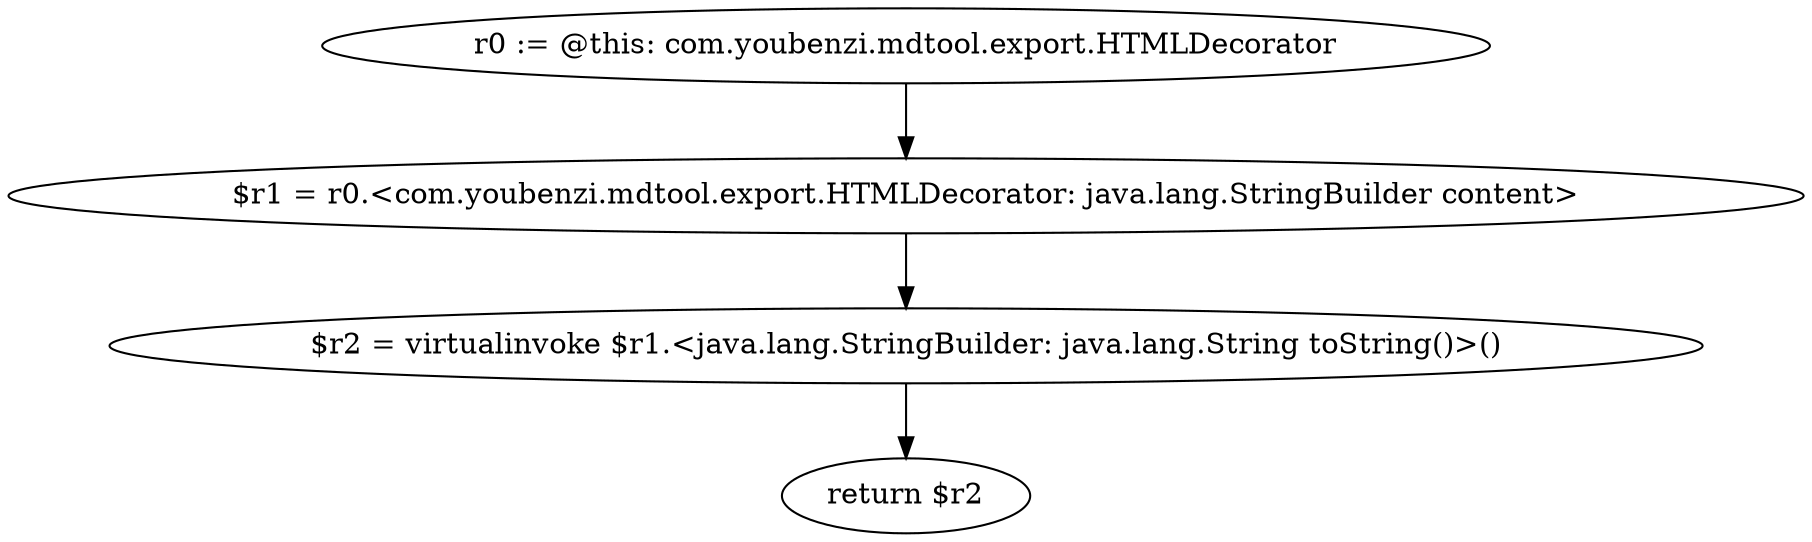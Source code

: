 digraph "unitGraph" {
    "r0 := @this: com.youbenzi.mdtool.export.HTMLDecorator"
    "$r1 = r0.<com.youbenzi.mdtool.export.HTMLDecorator: java.lang.StringBuilder content>"
    "$r2 = virtualinvoke $r1.<java.lang.StringBuilder: java.lang.String toString()>()"
    "return $r2"
    "r0 := @this: com.youbenzi.mdtool.export.HTMLDecorator"->"$r1 = r0.<com.youbenzi.mdtool.export.HTMLDecorator: java.lang.StringBuilder content>";
    "$r1 = r0.<com.youbenzi.mdtool.export.HTMLDecorator: java.lang.StringBuilder content>"->"$r2 = virtualinvoke $r1.<java.lang.StringBuilder: java.lang.String toString()>()";
    "$r2 = virtualinvoke $r1.<java.lang.StringBuilder: java.lang.String toString()>()"->"return $r2";
}
